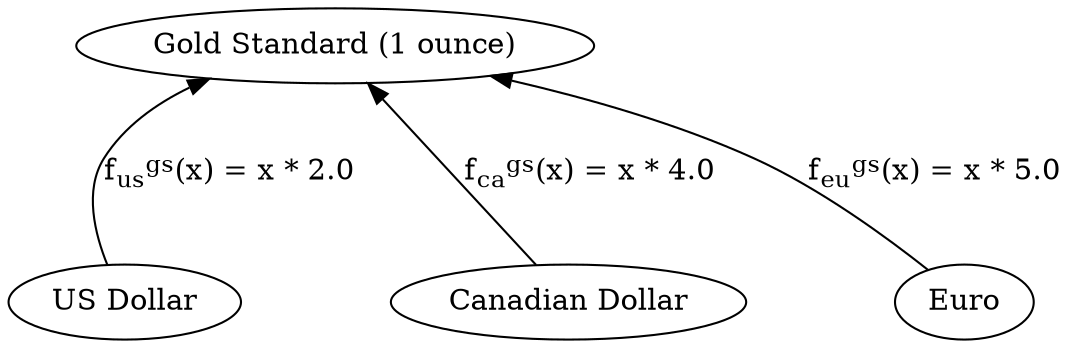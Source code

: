 digraph {
    rankdir="BT"
    nodesep=1
    ranksep=1
    gs [label = "Gold Standard (1 ounce)"];
    us [label = "US Dollar"];
    ca [label = "Canadian Dollar"];
    eu [label = "Euro"];
    us -> gs [label=<f<SUB>us</SUB><SUP>gs</SUP>(x) = x * 2.0>,weight="0.2"];
    ca -> gs [label=<f<SUB>ca</SUB><SUP>gs</SUP>(x) = x * 4.0>,weight="0.2"];
    eu -> gs [label=<f<SUB>eu</SUB><SUP>gs</SUP>(x) = x * 5.0>,weight="0.2"];
}
